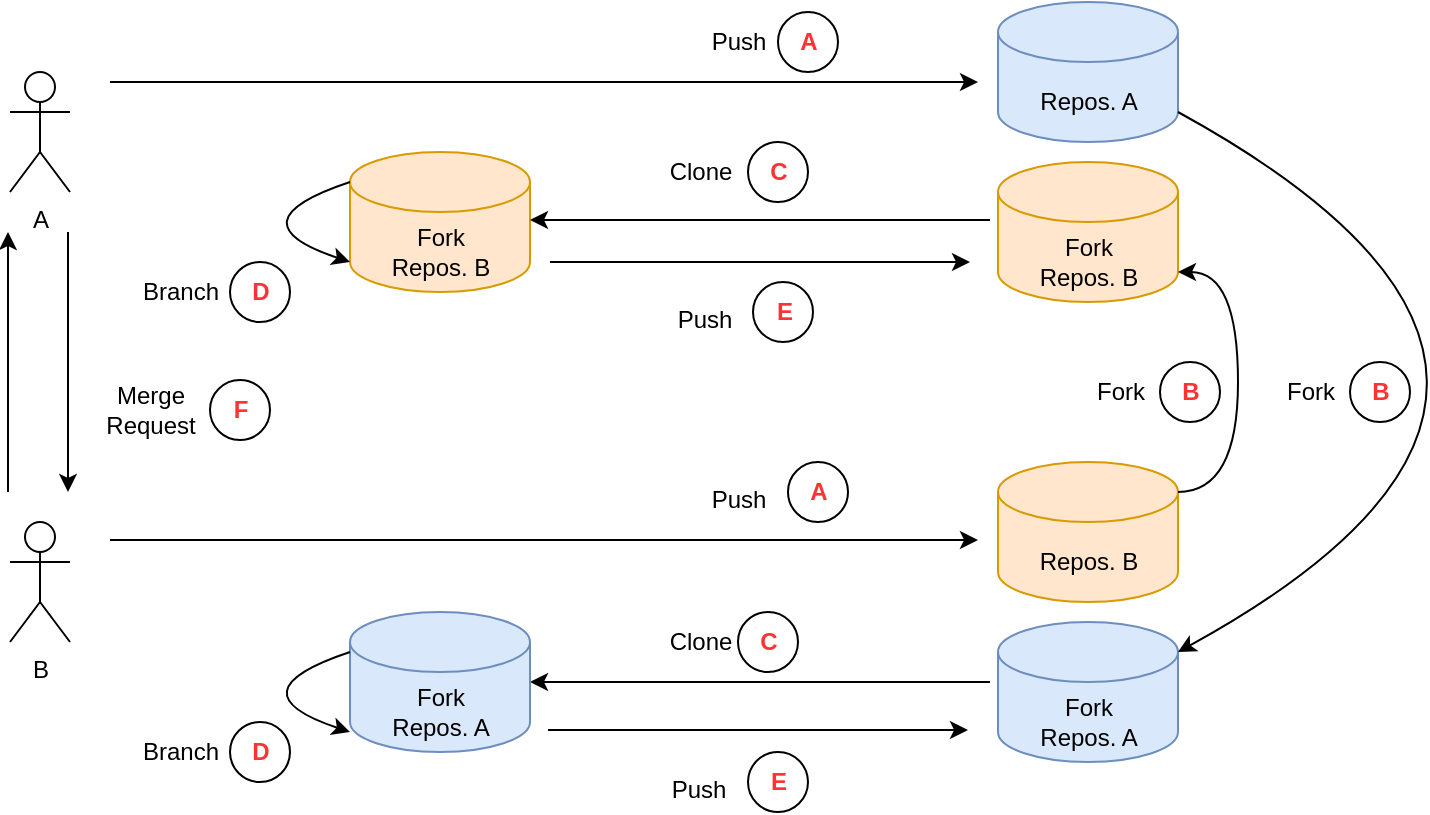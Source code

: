 <mxfile>
    <diagram id="D-ye99IariJ6S0pTJSy-" name="Seite-1">
        <mxGraphModel dx="810" dy="1829" grid="1" gridSize="10" guides="1" tooltips="1" connect="1" arrows="1" fold="1" page="1" pageScale="1" pageWidth="827" pageHeight="1169" math="0" shadow="0">
            <root>
                <mxCell id="0"/>
                <mxCell id="1" parent="0"/>
                <mxCell id="2" value="A" style="shape=umlActor;verticalLabelPosition=bottom;verticalAlign=top;html=1;outlineConnect=0;" parent="1" vertex="1">
                    <mxGeometry x="40" y="-1015" width="30" height="60" as="geometry"/>
                </mxCell>
                <mxCell id="4" value="B" style="shape=umlActor;verticalLabelPosition=bottom;verticalAlign=top;html=1;outlineConnect=0;" parent="1" vertex="1">
                    <mxGeometry x="40" y="-790" width="30" height="60" as="geometry"/>
                </mxCell>
                <mxCell id="5" value="" style="shape=cylinder3;whiteSpace=wrap;html=1;boundedLbl=1;backgroundOutline=1;size=15;fillColor=#dae8fc;strokeColor=#6c8ebf;" parent="1" vertex="1">
                    <mxGeometry x="534" y="-1050" width="90" height="70" as="geometry"/>
                </mxCell>
                <mxCell id="6" value="Repos. A" style="text;html=1;align=center;verticalAlign=middle;resizable=0;points=[];autosize=1;strokeColor=none;fillColor=none;" parent="1" vertex="1">
                    <mxGeometry x="549" y="-1010" width="60" height="20" as="geometry"/>
                </mxCell>
                <mxCell id="7" value="" style="shape=cylinder3;whiteSpace=wrap;html=1;boundedLbl=1;backgroundOutline=1;size=15;fillColor=#ffe6cc;strokeColor=#d79b00;" parent="1" vertex="1">
                    <mxGeometry x="534" y="-820" width="90" height="70" as="geometry"/>
                </mxCell>
                <mxCell id="8" value="Repos. B" style="text;html=1;align=center;verticalAlign=middle;resizable=0;points=[];autosize=1;strokeColor=none;fillColor=none;" parent="1" vertex="1">
                    <mxGeometry x="549" y="-780" width="60" height="20" as="geometry"/>
                </mxCell>
                <mxCell id="9" value="" style="endArrow=classic;html=1;" parent="1" edge="1">
                    <mxGeometry width="50" height="50" relative="1" as="geometry">
                        <mxPoint x="90" y="-1010" as="sourcePoint"/>
                        <mxPoint x="524" y="-1010" as="targetPoint"/>
                    </mxGeometry>
                </mxCell>
                <mxCell id="10" value="Push" style="text;html=1;align=center;verticalAlign=middle;resizable=0;points=[];autosize=1;strokeColor=none;fillColor=none;" parent="1" vertex="1">
                    <mxGeometry x="384" y="-1040" width="40" height="20" as="geometry"/>
                </mxCell>
                <mxCell id="12" value="" style="endArrow=classic;html=1;" parent="1" edge="1">
                    <mxGeometry width="50" height="50" relative="1" as="geometry">
                        <mxPoint x="90" y="-781" as="sourcePoint"/>
                        <mxPoint x="524" y="-781" as="targetPoint"/>
                    </mxGeometry>
                </mxCell>
                <mxCell id="13" value="Push" style="text;html=1;align=center;verticalAlign=middle;resizable=0;points=[];autosize=1;strokeColor=none;fillColor=none;" parent="1" vertex="1">
                    <mxGeometry x="384" y="-811" width="40" height="20" as="geometry"/>
                </mxCell>
                <mxCell id="14" value="" style="ellipse;whiteSpace=wrap;html=1;" parent="1" vertex="1">
                    <mxGeometry x="424" y="-1045" width="30" height="30" as="geometry"/>
                </mxCell>
                <mxCell id="15" value="A" style="text;html=1;align=center;verticalAlign=middle;resizable=0;points=[];autosize=1;fontColor=#FF3333;fontStyle=1" parent="1" vertex="1">
                    <mxGeometry x="429" y="-1040" width="20" height="20" as="geometry"/>
                </mxCell>
                <mxCell id="16" value="" style="ellipse;whiteSpace=wrap;html=1;" parent="1" vertex="1">
                    <mxGeometry x="429" y="-820" width="30" height="30" as="geometry"/>
                </mxCell>
                <mxCell id="17" value="A" style="text;html=1;align=center;verticalAlign=middle;resizable=0;points=[];autosize=1;fontColor=#FF3333;fontStyle=1" parent="1" vertex="1">
                    <mxGeometry x="434" y="-815" width="20" height="20" as="geometry"/>
                </mxCell>
                <mxCell id="18" value="" style="shape=cylinder3;whiteSpace=wrap;html=1;boundedLbl=1;backgroundOutline=1;size=15;fillColor=#dae8fc;strokeColor=#6c8ebf;" parent="1" vertex="1">
                    <mxGeometry x="534" y="-740" width="90" height="70" as="geometry"/>
                </mxCell>
                <mxCell id="19" value="Fork&lt;br&gt;Repos. A" style="text;html=1;align=center;verticalAlign=middle;resizable=0;points=[];autosize=1;strokeColor=none;fillColor=none;" parent="1" vertex="1">
                    <mxGeometry x="549" y="-705" width="60" height="30" as="geometry"/>
                </mxCell>
                <mxCell id="20" value="" style="shape=cylinder3;whiteSpace=wrap;html=1;boundedLbl=1;backgroundOutline=1;size=15;fillColor=#ffe6cc;strokeColor=#d79b00;" parent="1" vertex="1">
                    <mxGeometry x="534" y="-970" width="90" height="70" as="geometry"/>
                </mxCell>
                <mxCell id="21" value="Fork&lt;br&gt;Repos. B" style="text;html=1;align=center;verticalAlign=middle;resizable=0;points=[];autosize=1;strokeColor=none;fillColor=none;" parent="1" vertex="1">
                    <mxGeometry x="549" y="-935" width="60" height="30" as="geometry"/>
                </mxCell>
                <mxCell id="24" value="" style="endArrow=classic;html=1;fontColor=#FF3333;exitX=1;exitY=0;exitDx=0;exitDy=15;exitPerimeter=0;entryX=1;entryY=1;entryDx=0;entryDy=-15;entryPerimeter=0;edgeStyle=orthogonalEdgeStyle;curved=1;" parent="1" source="7" target="20" edge="1">
                    <mxGeometry width="50" height="50" relative="1" as="geometry">
                        <mxPoint x="544" y="-890" as="sourcePoint"/>
                        <mxPoint x="594" y="-940" as="targetPoint"/>
                        <Array as="points">
                            <mxPoint x="654" y="-805"/>
                            <mxPoint x="654" y="-915"/>
                        </Array>
                    </mxGeometry>
                </mxCell>
                <mxCell id="25" value="" style="endArrow=none;html=1;fontColor=#FF3333;curved=1;entryX=1;entryY=1;entryDx=0;entryDy=-15;entryPerimeter=0;exitX=1;exitY=0;exitDx=0;exitDy=15;exitPerimeter=0;endFill=0;startArrow=classic;startFill=1;" parent="1" source="18" target="5" edge="1">
                    <mxGeometry width="50" height="50" relative="1" as="geometry">
                        <mxPoint x="544" y="-890" as="sourcePoint"/>
                        <mxPoint x="594" y="-940" as="targetPoint"/>
                        <Array as="points">
                            <mxPoint x="870" y="-860"/>
                        </Array>
                    </mxGeometry>
                </mxCell>
                <mxCell id="26" value="Fork" style="text;html=1;align=center;verticalAlign=middle;resizable=0;points=[];autosize=1;strokeColor=none;fillColor=none;" parent="1" vertex="1">
                    <mxGeometry x="575" y="-865" width="40" height="20" as="geometry"/>
                </mxCell>
                <mxCell id="27" value="" style="ellipse;whiteSpace=wrap;html=1;" parent="1" vertex="1">
                    <mxGeometry x="615" y="-870" width="30" height="30" as="geometry"/>
                </mxCell>
                <mxCell id="28" value="B" style="text;html=1;align=center;verticalAlign=middle;resizable=0;points=[];autosize=1;fontColor=#FF3333;fontStyle=1" parent="1" vertex="1">
                    <mxGeometry x="620" y="-865" width="20" height="20" as="geometry"/>
                </mxCell>
                <mxCell id="32" value="" style="endArrow=classic;html=1;fontColor=#FF3333;curved=1;entryX=1;entryY=0.5;entryDx=0;entryDy=0;entryPerimeter=0;" parent="1" target="33" edge="1">
                    <mxGeometry width="50" height="50" relative="1" as="geometry">
                        <mxPoint x="530" y="-710" as="sourcePoint"/>
                        <mxPoint x="300" y="-705" as="targetPoint"/>
                    </mxGeometry>
                </mxCell>
                <mxCell id="33" value="" style="shape=cylinder3;whiteSpace=wrap;html=1;boundedLbl=1;backgroundOutline=1;size=15;fillColor=#dae8fc;strokeColor=#6c8ebf;" parent="1" vertex="1">
                    <mxGeometry x="210" y="-745" width="90" height="70" as="geometry"/>
                </mxCell>
                <mxCell id="34" value="Fork&lt;br&gt;Repos. A" style="text;html=1;align=center;verticalAlign=middle;resizable=0;points=[];autosize=1;strokeColor=none;fillColor=none;" parent="1" vertex="1">
                    <mxGeometry x="225" y="-710" width="60" height="30" as="geometry"/>
                </mxCell>
                <mxCell id="35" value="" style="shape=cylinder3;whiteSpace=wrap;html=1;boundedLbl=1;backgroundOutline=1;size=15;fillColor=#ffe6cc;strokeColor=#d79b00;" parent="1" vertex="1">
                    <mxGeometry x="210" y="-975" width="90" height="70" as="geometry"/>
                </mxCell>
                <mxCell id="36" value="Fork&lt;br&gt;Repos. B" style="text;html=1;align=center;verticalAlign=middle;resizable=0;points=[];autosize=1;strokeColor=none;fillColor=none;" parent="1" vertex="1">
                    <mxGeometry x="225" y="-940" width="60" height="30" as="geometry"/>
                </mxCell>
                <mxCell id="37" value="" style="endArrow=classic;html=1;fontColor=#FF3333;curved=1;entryX=1;entryY=0.5;entryDx=0;entryDy=0;entryPerimeter=0;" parent="1" edge="1">
                    <mxGeometry width="50" height="50" relative="1" as="geometry">
                        <mxPoint x="530" y="-941" as="sourcePoint"/>
                        <mxPoint x="300" y="-941" as="targetPoint"/>
                        <Array as="points">
                            <mxPoint x="410" y="-941"/>
                        </Array>
                    </mxGeometry>
                </mxCell>
                <mxCell id="38" value="Clone" style="text;html=1;align=center;verticalAlign=middle;resizable=0;points=[];autosize=1;strokeColor=none;fillColor=none;" parent="1" vertex="1">
                    <mxGeometry x="360" y="-975" width="50" height="20" as="geometry"/>
                </mxCell>
                <mxCell id="39" value="" style="ellipse;whiteSpace=wrap;html=1;" parent="1" vertex="1">
                    <mxGeometry x="409" y="-980" width="30" height="30" as="geometry"/>
                </mxCell>
                <mxCell id="40" value="C" style="text;html=1;align=center;verticalAlign=middle;resizable=0;points=[];autosize=1;fontColor=#FF3333;fontStyle=1" parent="1" vertex="1">
                    <mxGeometry x="414" y="-975" width="20" height="20" as="geometry"/>
                </mxCell>
                <mxCell id="41" value="Clone" style="text;html=1;align=center;verticalAlign=middle;resizable=0;points=[];autosize=1;strokeColor=none;fillColor=none;" parent="1" vertex="1">
                    <mxGeometry x="360" y="-740" width="50" height="20" as="geometry"/>
                </mxCell>
                <mxCell id="42" value="" style="ellipse;whiteSpace=wrap;html=1;" parent="1" vertex="1">
                    <mxGeometry x="404" y="-745" width="30" height="30" as="geometry"/>
                </mxCell>
                <mxCell id="43" value="C" style="text;html=1;align=center;verticalAlign=middle;resizable=0;points=[];autosize=1;fontColor=#FF3333;fontStyle=1" parent="1" vertex="1">
                    <mxGeometry x="409" y="-740" width="20" height="20" as="geometry"/>
                </mxCell>
                <mxCell id="45" value="" style="endArrow=classic;html=1;fontColor=#FF3333;curved=1;exitX=0;exitY=0;exitDx=0;exitDy=15;exitPerimeter=0;entryX=0;entryY=1;entryDx=0;entryDy=-15;entryPerimeter=0;" parent="1" source="35" target="35" edge="1">
                    <mxGeometry width="50" height="50" relative="1" as="geometry">
                        <mxPoint x="400" y="-920" as="sourcePoint"/>
                        <mxPoint x="450" y="-970" as="targetPoint"/>
                        <Array as="points">
                            <mxPoint x="150" y="-940"/>
                        </Array>
                    </mxGeometry>
                </mxCell>
                <mxCell id="46" value="" style="endArrow=classic;html=1;fontColor=#FF3333;curved=1;exitX=0;exitY=0;exitDx=0;exitDy=15;exitPerimeter=0;entryX=0;entryY=1;entryDx=0;entryDy=-15;entryPerimeter=0;" parent="1" edge="1">
                    <mxGeometry width="50" height="50" relative="1" as="geometry">
                        <mxPoint x="210" y="-725" as="sourcePoint"/>
                        <mxPoint x="210" y="-685" as="targetPoint"/>
                        <Array as="points">
                            <mxPoint x="150" y="-705"/>
                        </Array>
                    </mxGeometry>
                </mxCell>
                <mxCell id="48" value="" style="group" parent="1" vertex="1" connectable="0">
                    <mxGeometry x="670" y="-870" width="70" height="30" as="geometry"/>
                </mxCell>
                <mxCell id="29" value="Fork" style="text;html=1;align=center;verticalAlign=middle;resizable=0;points=[];autosize=1;strokeColor=none;fillColor=none;" parent="48" vertex="1">
                    <mxGeometry y="5" width="40" height="20" as="geometry"/>
                </mxCell>
                <mxCell id="30" value="" style="ellipse;whiteSpace=wrap;html=1;" parent="48" vertex="1">
                    <mxGeometry x="40" width="30" height="30" as="geometry"/>
                </mxCell>
                <mxCell id="31" value="B" style="text;html=1;align=center;verticalAlign=middle;resizable=0;points=[];autosize=1;fontColor=#FF3333;fontStyle=1" parent="48" vertex="1">
                    <mxGeometry x="45" y="5" width="20" height="20" as="geometry"/>
                </mxCell>
                <mxCell id="50" value="Branch" style="text;html=1;align=center;verticalAlign=middle;resizable=0;points=[];autosize=1;strokeColor=none;fillColor=none;" parent="1" vertex="1">
                    <mxGeometry x="100" y="-915" width="50" height="20" as="geometry"/>
                </mxCell>
                <mxCell id="51" value="" style="ellipse;whiteSpace=wrap;html=1;" parent="1" vertex="1">
                    <mxGeometry x="150" y="-920" width="30" height="30" as="geometry"/>
                </mxCell>
                <mxCell id="52" value="D" style="text;html=1;align=center;verticalAlign=middle;resizable=0;points=[];autosize=1;fontColor=#FF3333;fontStyle=1" parent="1" vertex="1">
                    <mxGeometry x="155" y="-915" width="20" height="20" as="geometry"/>
                </mxCell>
                <mxCell id="54" value="Branch" style="text;html=1;align=center;verticalAlign=middle;resizable=0;points=[];autosize=1;strokeColor=none;fillColor=none;" parent="1" vertex="1">
                    <mxGeometry x="100" y="-685" width="50" height="20" as="geometry"/>
                </mxCell>
                <mxCell id="55" value="" style="ellipse;whiteSpace=wrap;html=1;" parent="1" vertex="1">
                    <mxGeometry x="150" y="-690" width="30" height="30" as="geometry"/>
                </mxCell>
                <mxCell id="56" value="D" style="text;html=1;align=center;verticalAlign=middle;resizable=0;points=[];autosize=1;fontColor=#FF3333;fontStyle=1" parent="1" vertex="1">
                    <mxGeometry x="155" y="-685" width="20" height="20" as="geometry"/>
                </mxCell>
                <mxCell id="57" value="" style="endArrow=classic;html=1;fontColor=#FF3333;curved=1;" parent="1" edge="1">
                    <mxGeometry width="50" height="50" relative="1" as="geometry">
                        <mxPoint x="310" y="-920" as="sourcePoint"/>
                        <mxPoint x="520" y="-920" as="targetPoint"/>
                    </mxGeometry>
                </mxCell>
                <mxCell id="58" value="" style="endArrow=classic;html=1;fontColor=#FF3333;curved=1;" parent="1" edge="1">
                    <mxGeometry width="50" height="50" relative="1" as="geometry">
                        <mxPoint x="309" y="-686" as="sourcePoint"/>
                        <mxPoint x="519" y="-686" as="targetPoint"/>
                    </mxGeometry>
                </mxCell>
                <mxCell id="59" value="Push" style="text;html=1;align=center;verticalAlign=middle;resizable=0;points=[];autosize=1;strokeColor=none;fillColor=none;" parent="1" vertex="1">
                    <mxGeometry x="366.5" y="-901" width="40" height="20" as="geometry"/>
                </mxCell>
                <mxCell id="60" value="" style="ellipse;whiteSpace=wrap;html=1;" parent="1" vertex="1">
                    <mxGeometry x="411.5" y="-910" width="30" height="30" as="geometry"/>
                </mxCell>
                <mxCell id="61" value="E" style="text;html=1;align=center;verticalAlign=middle;resizable=0;points=[];autosize=1;fontColor=#FF3333;fontStyle=1" parent="1" vertex="1">
                    <mxGeometry x="416.5" y="-905" width="20" height="20" as="geometry"/>
                </mxCell>
                <mxCell id="62" value="Push" style="text;html=1;align=center;verticalAlign=middle;resizable=0;points=[];autosize=1;strokeColor=none;fillColor=none;" parent="1" vertex="1">
                    <mxGeometry x="364" y="-666" width="40" height="20" as="geometry"/>
                </mxCell>
                <mxCell id="63" value="" style="ellipse;whiteSpace=wrap;html=1;" parent="1" vertex="1">
                    <mxGeometry x="409" y="-675" width="30" height="30" as="geometry"/>
                </mxCell>
                <mxCell id="64" value="E" style="text;html=1;align=center;verticalAlign=middle;resizable=0;points=[];autosize=1;fontColor=#FF3333;fontStyle=1" parent="1" vertex="1">
                    <mxGeometry x="414" y="-670" width="20" height="20" as="geometry"/>
                </mxCell>
                <mxCell id="65" value="" style="endArrow=classic;html=1;fontColor=#FF3333;curved=1;" parent="1" edge="1">
                    <mxGeometry width="50" height="50" relative="1" as="geometry">
                        <mxPoint x="69" y="-935" as="sourcePoint"/>
                        <mxPoint x="69" y="-805" as="targetPoint"/>
                    </mxGeometry>
                </mxCell>
                <mxCell id="66" value="" style="endArrow=classic;html=1;fontColor=#FF3333;curved=1;" parent="1" edge="1">
                    <mxGeometry width="50" height="50" relative="1" as="geometry">
                        <mxPoint x="39" y="-805" as="sourcePoint"/>
                        <mxPoint x="39" y="-935" as="targetPoint"/>
                    </mxGeometry>
                </mxCell>
                <mxCell id="69" value="Merge&lt;br&gt;Request" style="text;html=1;align=center;verticalAlign=middle;resizable=0;points=[];autosize=1;strokeColor=none;fillColor=none;" parent="1" vertex="1">
                    <mxGeometry x="80" y="-861" width="60" height="30" as="geometry"/>
                </mxCell>
                <mxCell id="70" value="" style="ellipse;whiteSpace=wrap;html=1;" parent="1" vertex="1">
                    <mxGeometry x="140" y="-861" width="30" height="30" as="geometry"/>
                </mxCell>
                <mxCell id="71" value="F" style="text;html=1;align=center;verticalAlign=middle;resizable=0;points=[];autosize=1;fontColor=#FF3333;fontStyle=1" parent="1" vertex="1">
                    <mxGeometry x="145" y="-856" width="20" height="20" as="geometry"/>
                </mxCell>
            </root>
        </mxGraphModel>
    </diagram>
</mxfile>